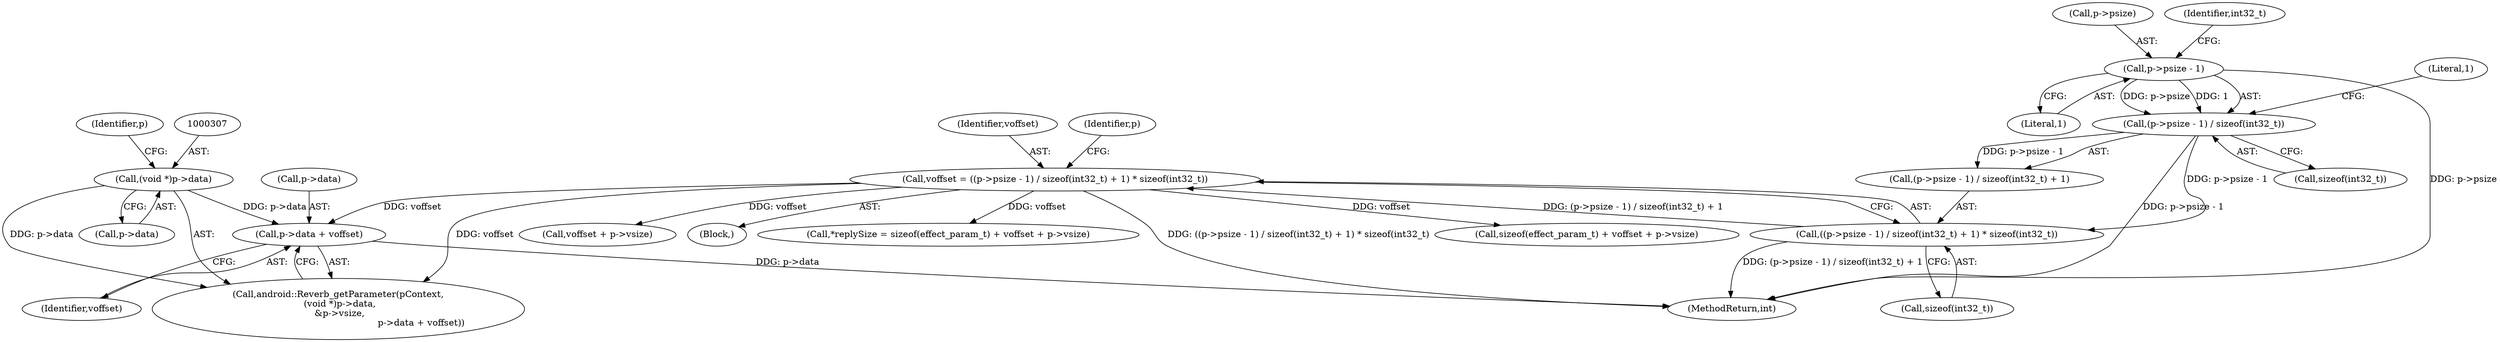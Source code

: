 digraph "0_Android_aeea52da00d210587fb3ed895de3d5f2e0264c88_6@pointer" {
"1000315" [label="(Call,p->data + voffset)"];
"1000306" [label="(Call,(void *)p->data)"];
"1000285" [label="(Call,voffset = ((p->psize - 1) / sizeof(int32_t) + 1) * sizeof(int32_t))"];
"1000287" [label="(Call,((p->psize - 1) / sizeof(int32_t) + 1) * sizeof(int32_t))"];
"1000289" [label="(Call,(p->psize - 1) / sizeof(int32_t))"];
"1000290" [label="(Call,p->psize - 1)"];
"1000294" [label="(Literal,1)"];
"1000288" [label="(Call,(p->psize - 1) / sizeof(int32_t) + 1)"];
"1000289" [label="(Call,(p->psize - 1) / sizeof(int32_t))"];
"1000285" [label="(Call,voffset = ((p->psize - 1) / sizeof(int32_t) + 1) * sizeof(int32_t))"];
"1000291" [label="(Call,p->psize)"];
"1000313" [label="(Identifier,p)"];
"1000641" [label="(MethodReturn,int)"];
"1000295" [label="(Call,sizeof(int32_t))"];
"1000286" [label="(Identifier,voffset)"];
"1000296" [label="(Identifier,int32_t)"];
"1000315" [label="(Call,p->data + voffset)"];
"1000302" [label="(Identifier,p)"];
"1000290" [label="(Call,p->psize - 1)"];
"1000306" [label="(Call,(void *)p->data)"];
"1000323" [label="(Call,sizeof(effect_param_t) + voffset + p->vsize)"];
"1000326" [label="(Call,voffset + p->vsize)"];
"1000319" [label="(Identifier,voffset)"];
"1000298" [label="(Call,sizeof(int32_t))"];
"1000297" [label="(Literal,1)"];
"1000287" [label="(Call,((p->psize - 1) / sizeof(int32_t) + 1) * sizeof(int32_t))"];
"1000232" [label="(Block,)"];
"1000304" [label="(Call,android::Reverb_getParameter(pContext,\n (void *)p->data,\n &p->vsize,\n                                                          p->data + voffset))"];
"1000308" [label="(Call,p->data)"];
"1000316" [label="(Call,p->data)"];
"1000320" [label="(Call,*replySize = sizeof(effect_param_t) + voffset + p->vsize)"];
"1000315" -> "1000304"  [label="AST: "];
"1000315" -> "1000319"  [label="CFG: "];
"1000316" -> "1000315"  [label="AST: "];
"1000319" -> "1000315"  [label="AST: "];
"1000304" -> "1000315"  [label="CFG: "];
"1000315" -> "1000641"  [label="DDG: p->data"];
"1000306" -> "1000315"  [label="DDG: p->data"];
"1000285" -> "1000315"  [label="DDG: voffset"];
"1000306" -> "1000304"  [label="AST: "];
"1000306" -> "1000308"  [label="CFG: "];
"1000307" -> "1000306"  [label="AST: "];
"1000308" -> "1000306"  [label="AST: "];
"1000313" -> "1000306"  [label="CFG: "];
"1000306" -> "1000304"  [label="DDG: p->data"];
"1000285" -> "1000232"  [label="AST: "];
"1000285" -> "1000287"  [label="CFG: "];
"1000286" -> "1000285"  [label="AST: "];
"1000287" -> "1000285"  [label="AST: "];
"1000302" -> "1000285"  [label="CFG: "];
"1000285" -> "1000641"  [label="DDG: ((p->psize - 1) / sizeof(int32_t) + 1) * sizeof(int32_t)"];
"1000287" -> "1000285"  [label="DDG: (p->psize - 1) / sizeof(int32_t) + 1"];
"1000285" -> "1000304"  [label="DDG: voffset"];
"1000285" -> "1000320"  [label="DDG: voffset"];
"1000285" -> "1000323"  [label="DDG: voffset"];
"1000285" -> "1000326"  [label="DDG: voffset"];
"1000287" -> "1000298"  [label="CFG: "];
"1000288" -> "1000287"  [label="AST: "];
"1000298" -> "1000287"  [label="AST: "];
"1000287" -> "1000641"  [label="DDG: (p->psize - 1) / sizeof(int32_t) + 1"];
"1000289" -> "1000287"  [label="DDG: p->psize - 1"];
"1000289" -> "1000288"  [label="AST: "];
"1000289" -> "1000295"  [label="CFG: "];
"1000290" -> "1000289"  [label="AST: "];
"1000295" -> "1000289"  [label="AST: "];
"1000297" -> "1000289"  [label="CFG: "];
"1000289" -> "1000641"  [label="DDG: p->psize - 1"];
"1000289" -> "1000288"  [label="DDG: p->psize - 1"];
"1000290" -> "1000289"  [label="DDG: p->psize"];
"1000290" -> "1000289"  [label="DDG: 1"];
"1000290" -> "1000294"  [label="CFG: "];
"1000291" -> "1000290"  [label="AST: "];
"1000294" -> "1000290"  [label="AST: "];
"1000296" -> "1000290"  [label="CFG: "];
"1000290" -> "1000641"  [label="DDG: p->psize"];
}
